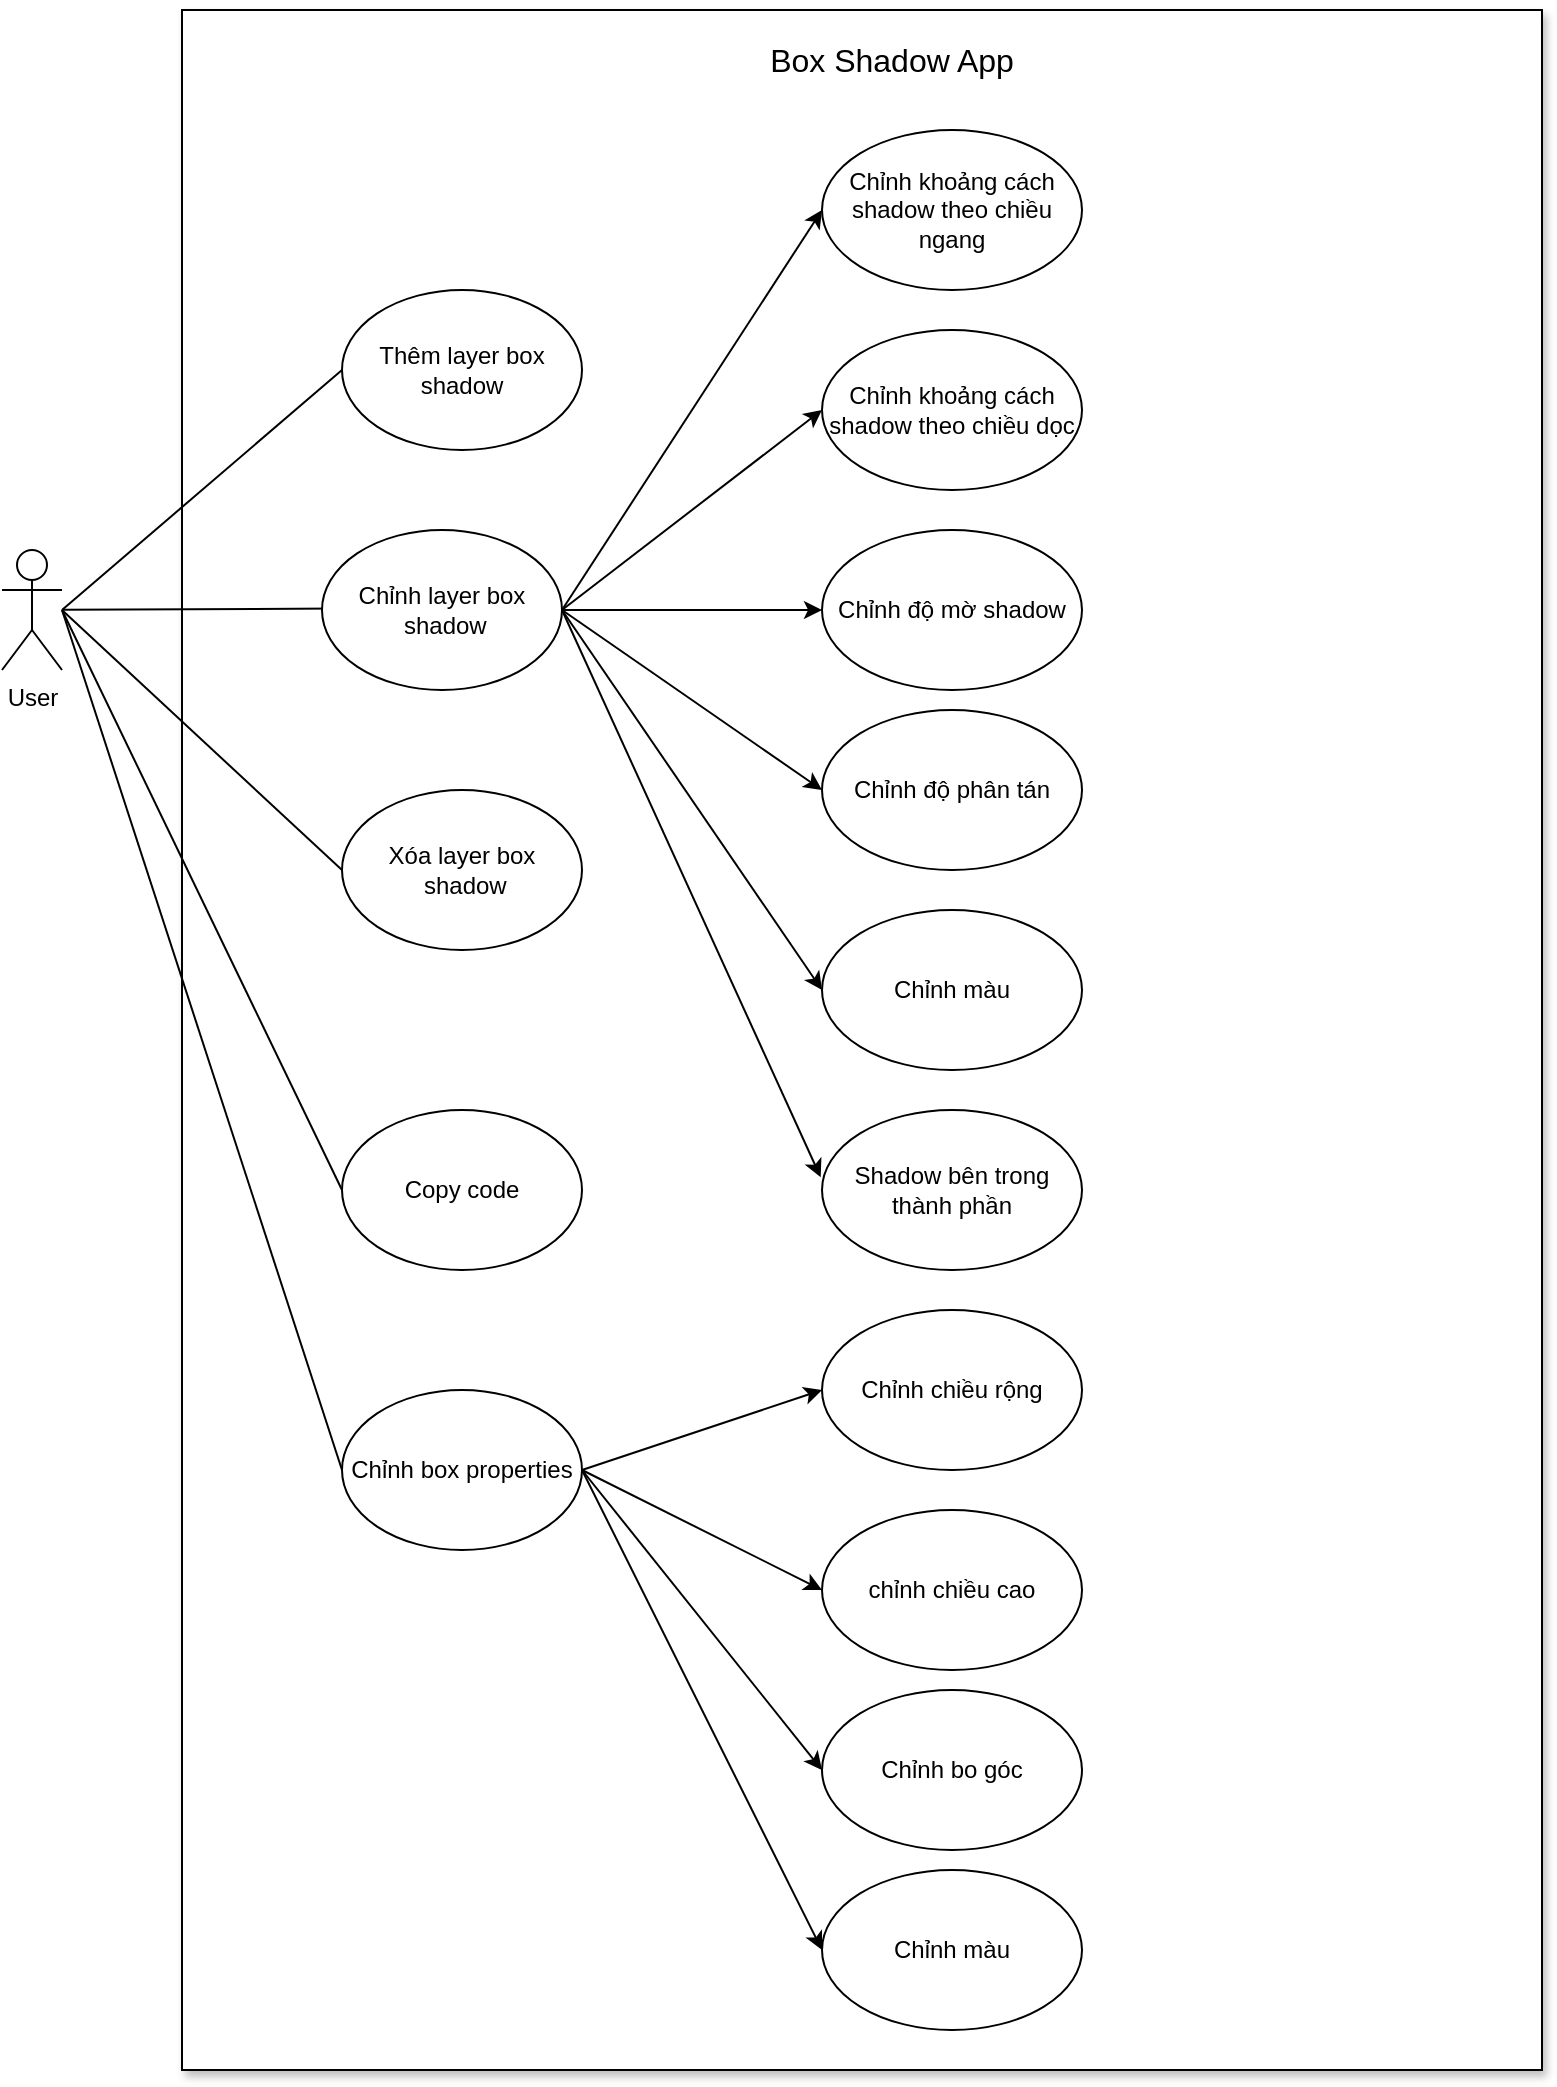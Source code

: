 <mxfile>
    <diagram id="XrQQjqhUU5B19RqnYjpP" name="Page-1">
        <mxGraphModel dx="1034" dy="660" grid="1" gridSize="10" guides="1" tooltips="1" connect="1" arrows="1" fold="1" page="1" pageScale="1" pageWidth="850" pageHeight="1100" math="0" shadow="0">
            <root>
                <mxCell id="0"/>
                <mxCell id="1" parent="0"/>
                <mxCell id="37" value="" style="rounded=0;whiteSpace=wrap;html=1;shadow=1;" parent="1" vertex="1">
                    <mxGeometry x="120" y="380" width="680" height="1030" as="geometry"/>
                </mxCell>
                <mxCell id="20" style="edgeStyle=none;html=1;entryX=-0.017;entryY=0.321;entryDx=0;entryDy=0;entryPerimeter=0;endArrow=none;endFill=0;" parent="1" source="2" edge="1">
                    <mxGeometry relative="1" as="geometry">
                        <mxPoint x="197.96" y="679.26" as="targetPoint"/>
                    </mxGeometry>
                </mxCell>
                <mxCell id="22" style="edgeStyle=none;html=1;entryX=0;entryY=0.5;entryDx=0;entryDy=0;endArrow=none;endFill=0;" parent="1" target="39" edge="1">
                    <mxGeometry relative="1" as="geometry">
                        <mxPoint x="60" y="680" as="sourcePoint"/>
                        <mxPoint x="200" y="420" as="targetPoint"/>
                    </mxGeometry>
                </mxCell>
                <mxCell id="24" style="edgeStyle=none;html=1;entryX=0;entryY=0.5;entryDx=0;entryDy=0;endArrow=none;endFill=0;" parent="1" target="41" edge="1">
                    <mxGeometry relative="1" as="geometry">
                        <mxPoint x="60" y="680" as="sourcePoint"/>
                        <mxPoint x="200" y="1090" as="targetPoint"/>
                    </mxGeometry>
                </mxCell>
                <mxCell id="25" style="edgeStyle=none;html=1;entryX=0;entryY=0.5;entryDx=0;entryDy=0;endArrow=none;endFill=0;" parent="1" target="42" edge="1">
                    <mxGeometry relative="1" as="geometry">
                        <mxPoint x="60" y="680" as="sourcePoint"/>
                        <mxPoint x="200" y="1230" as="targetPoint"/>
                    </mxGeometry>
                </mxCell>
                <mxCell id="26" style="edgeStyle=none;html=1;entryX=0;entryY=0.5;entryDx=0;entryDy=0;endArrow=none;endFill=0;" parent="1" target="43" edge="1">
                    <mxGeometry relative="1" as="geometry">
                        <mxPoint x="60" y="680" as="sourcePoint"/>
                        <mxPoint x="200" y="1580" as="targetPoint"/>
                    </mxGeometry>
                </mxCell>
                <mxCell id="2" value="User" style="shape=umlActor;verticalLabelPosition=bottom;verticalAlign=top;html=1;outlineConnect=0;" parent="1" vertex="1">
                    <mxGeometry x="30" y="650" width="30" height="60" as="geometry"/>
                </mxCell>
                <mxCell id="27" style="edgeStyle=none;html=1;entryX=0;entryY=0.5;entryDx=0;entryDy=0;endArrow=classic;endFill=1;" parent="1" edge="1">
                    <mxGeometry relative="1" as="geometry">
                        <mxPoint x="310" y="680" as="sourcePoint"/>
                        <mxPoint x="440" y="480" as="targetPoint"/>
                    </mxGeometry>
                </mxCell>
                <mxCell id="28" style="edgeStyle=none;html=1;entryX=0;entryY=0.5;entryDx=0;entryDy=0;endArrow=classic;endFill=1;exitX=1;exitY=0.5;exitDx=0;exitDy=0;" parent="1" edge="1" source="40">
                    <mxGeometry relative="1" as="geometry">
                        <mxPoint x="320" y="630" as="sourcePoint"/>
                        <mxPoint x="440" y="580" as="targetPoint"/>
                    </mxGeometry>
                </mxCell>
                <mxCell id="29" style="edgeStyle=none;html=1;entryX=0;entryY=0.5;entryDx=0;entryDy=0;endArrow=classic;endFill=1;exitX=1;exitY=0.5;exitDx=0;exitDy=0;" parent="1" edge="1" source="40">
                    <mxGeometry relative="1" as="geometry">
                        <mxPoint x="320" y="630" as="sourcePoint"/>
                        <mxPoint x="440" y="680" as="targetPoint"/>
                    </mxGeometry>
                </mxCell>
                <mxCell id="30" style="edgeStyle=none;html=1;entryX=0;entryY=0.5;entryDx=0;entryDy=0;endArrow=classic;endFill=1;" parent="1" edge="1">
                    <mxGeometry relative="1" as="geometry">
                        <mxPoint x="310" y="680" as="sourcePoint"/>
                        <mxPoint x="440" y="770" as="targetPoint"/>
                    </mxGeometry>
                </mxCell>
                <mxCell id="31" style="edgeStyle=none;html=1;entryX=0;entryY=0.5;entryDx=0;entryDy=0;endArrow=classic;endFill=1;exitX=1;exitY=0.5;exitDx=0;exitDy=0;" parent="1" edge="1" source="40">
                    <mxGeometry relative="1" as="geometry">
                        <mxPoint x="320" y="630" as="sourcePoint"/>
                        <mxPoint x="440" y="870" as="targetPoint"/>
                    </mxGeometry>
                </mxCell>
                <mxCell id="32" style="edgeStyle=none;html=1;endArrow=classic;endFill=1;entryX=-0.005;entryY=0.421;entryDx=0;entryDy=0;entryPerimeter=0;" parent="1" target="49" edge="1">
                    <mxGeometry relative="1" as="geometry">
                        <mxPoint x="310" y="680" as="sourcePoint"/>
                        <mxPoint x="440" y="960" as="targetPoint"/>
                    </mxGeometry>
                </mxCell>
                <mxCell id="33" style="edgeStyle=none;html=1;entryX=0;entryY=0.5;entryDx=0;entryDy=0;endArrow=classic;endFill=1;exitX=1;exitY=0.5;exitDx=0;exitDy=0;" parent="1" source="42" target="50" edge="1">
                    <mxGeometry relative="1" as="geometry">
                        <mxPoint x="320" y="1230" as="sourcePoint"/>
                        <mxPoint x="440" y="1190" as="targetPoint"/>
                    </mxGeometry>
                </mxCell>
                <mxCell id="34" style="edgeStyle=none;html=1;endArrow=classic;endFill=1;entryX=0;entryY=0.5;entryDx=0;entryDy=0;exitX=1;exitY=0.5;exitDx=0;exitDy=0;" parent="1" source="42" target="51" edge="1">
                    <mxGeometry relative="1" as="geometry">
                        <mxPoint x="445" y="1280" as="targetPoint"/>
                        <mxPoint x="320" y="1230" as="sourcePoint"/>
                    </mxGeometry>
                </mxCell>
                <mxCell id="35" style="edgeStyle=none;html=1;entryX=0;entryY=0.5;entryDx=0;entryDy=0;endArrow=classic;endFill=1;" parent="1" target="52" edge="1">
                    <mxGeometry relative="1" as="geometry">
                        <mxPoint x="320" y="1110" as="sourcePoint"/>
                        <mxPoint x="440" y="1380" as="targetPoint"/>
                    </mxGeometry>
                </mxCell>
                <mxCell id="36" style="edgeStyle=none;html=1;entryX=0;entryY=0.5;entryDx=0;entryDy=0;endArrow=classic;endFill=1;" parent="1" target="53" edge="1">
                    <mxGeometry relative="1" as="geometry">
                        <mxPoint x="320" y="1110" as="sourcePoint"/>
                        <mxPoint x="440" y="1480" as="targetPoint"/>
                    </mxGeometry>
                </mxCell>
                <mxCell id="38" value="&lt;font style=&quot;font-size: 16px;&quot;&gt;Box Shadow App&lt;/font&gt;" style="text;html=1;strokeColor=none;fillColor=none;align=center;verticalAlign=middle;whiteSpace=wrap;rounded=0;shadow=1;" parent="1" vertex="1">
                    <mxGeometry x="400" y="390" width="150" height="30" as="geometry"/>
                </mxCell>
                <mxCell id="39" value="Thêm layer box shadow" style="ellipse;whiteSpace=wrap;html=1;" parent="1" vertex="1">
                    <mxGeometry x="200" y="520" width="120" height="80" as="geometry"/>
                </mxCell>
                <mxCell id="40" value="Chỉnh layer box&lt;br&gt;&amp;nbsp;shadow" style="ellipse;whiteSpace=wrap;html=1;" parent="1" vertex="1">
                    <mxGeometry x="190" y="640" width="120" height="80" as="geometry"/>
                </mxCell>
                <mxCell id="41" value="Xóa layer box&lt;br&gt;&amp;nbsp;shadow" style="ellipse;whiteSpace=wrap;html=1;" parent="1" vertex="1">
                    <mxGeometry x="200" y="770" width="120" height="80" as="geometry"/>
                </mxCell>
                <mxCell id="42" value="Chỉnh box properties" style="ellipse;whiteSpace=wrap;html=1;" parent="1" vertex="1">
                    <mxGeometry x="200" y="1070" width="120" height="80" as="geometry"/>
                </mxCell>
                <mxCell id="43" value="Copy code" style="ellipse;whiteSpace=wrap;html=1;" parent="1" vertex="1">
                    <mxGeometry x="200" y="930" width="120" height="80" as="geometry"/>
                </mxCell>
                <mxCell id="44" value="Chỉnh khoảng cách shadow theo chiều ngang" style="ellipse;whiteSpace=wrap;html=1;" parent="1" vertex="1">
                    <mxGeometry x="440" y="440" width="130" height="80" as="geometry"/>
                </mxCell>
                <mxCell id="45" value="Chỉnh khoảng cách shadow theo chiều dọc" style="ellipse;whiteSpace=wrap;html=1;" parent="1" vertex="1">
                    <mxGeometry x="440" y="540" width="130" height="80" as="geometry"/>
                </mxCell>
                <mxCell id="46" value="Chỉnh độ mờ shadow" style="ellipse;whiteSpace=wrap;html=1;" parent="1" vertex="1">
                    <mxGeometry x="440" y="640" width="130" height="80" as="geometry"/>
                </mxCell>
                <mxCell id="47" value="Chỉnh độ phân tán" style="ellipse;whiteSpace=wrap;html=1;" parent="1" vertex="1">
                    <mxGeometry x="440" y="730" width="130" height="80" as="geometry"/>
                </mxCell>
                <mxCell id="48" value="Chỉnh màu" style="ellipse;whiteSpace=wrap;html=1;" parent="1" vertex="1">
                    <mxGeometry x="440" y="830" width="130" height="80" as="geometry"/>
                </mxCell>
                <mxCell id="49" value="Shadow bên trong thành phần" style="ellipse;whiteSpace=wrap;html=1;" parent="1" vertex="1">
                    <mxGeometry x="440" y="930" width="130" height="80" as="geometry"/>
                </mxCell>
                <mxCell id="50" value="Chỉnh chiều rộng" style="ellipse;whiteSpace=wrap;html=1;" parent="1" vertex="1">
                    <mxGeometry x="440" y="1030" width="130" height="80" as="geometry"/>
                </mxCell>
                <mxCell id="51" value="chỉnh chiều cao" style="ellipse;whiteSpace=wrap;html=1;" parent="1" vertex="1">
                    <mxGeometry x="440" y="1130" width="130" height="80" as="geometry"/>
                </mxCell>
                <mxCell id="52" value="Chỉnh bo góc" style="ellipse;whiteSpace=wrap;html=1;" parent="1" vertex="1">
                    <mxGeometry x="440" y="1220" width="130" height="80" as="geometry"/>
                </mxCell>
                <mxCell id="53" value="Chỉnh màu" style="ellipse;whiteSpace=wrap;html=1;" parent="1" vertex="1">
                    <mxGeometry x="440" y="1310" width="130" height="80" as="geometry"/>
                </mxCell>
            </root>
        </mxGraphModel>
    </diagram>
</mxfile>
